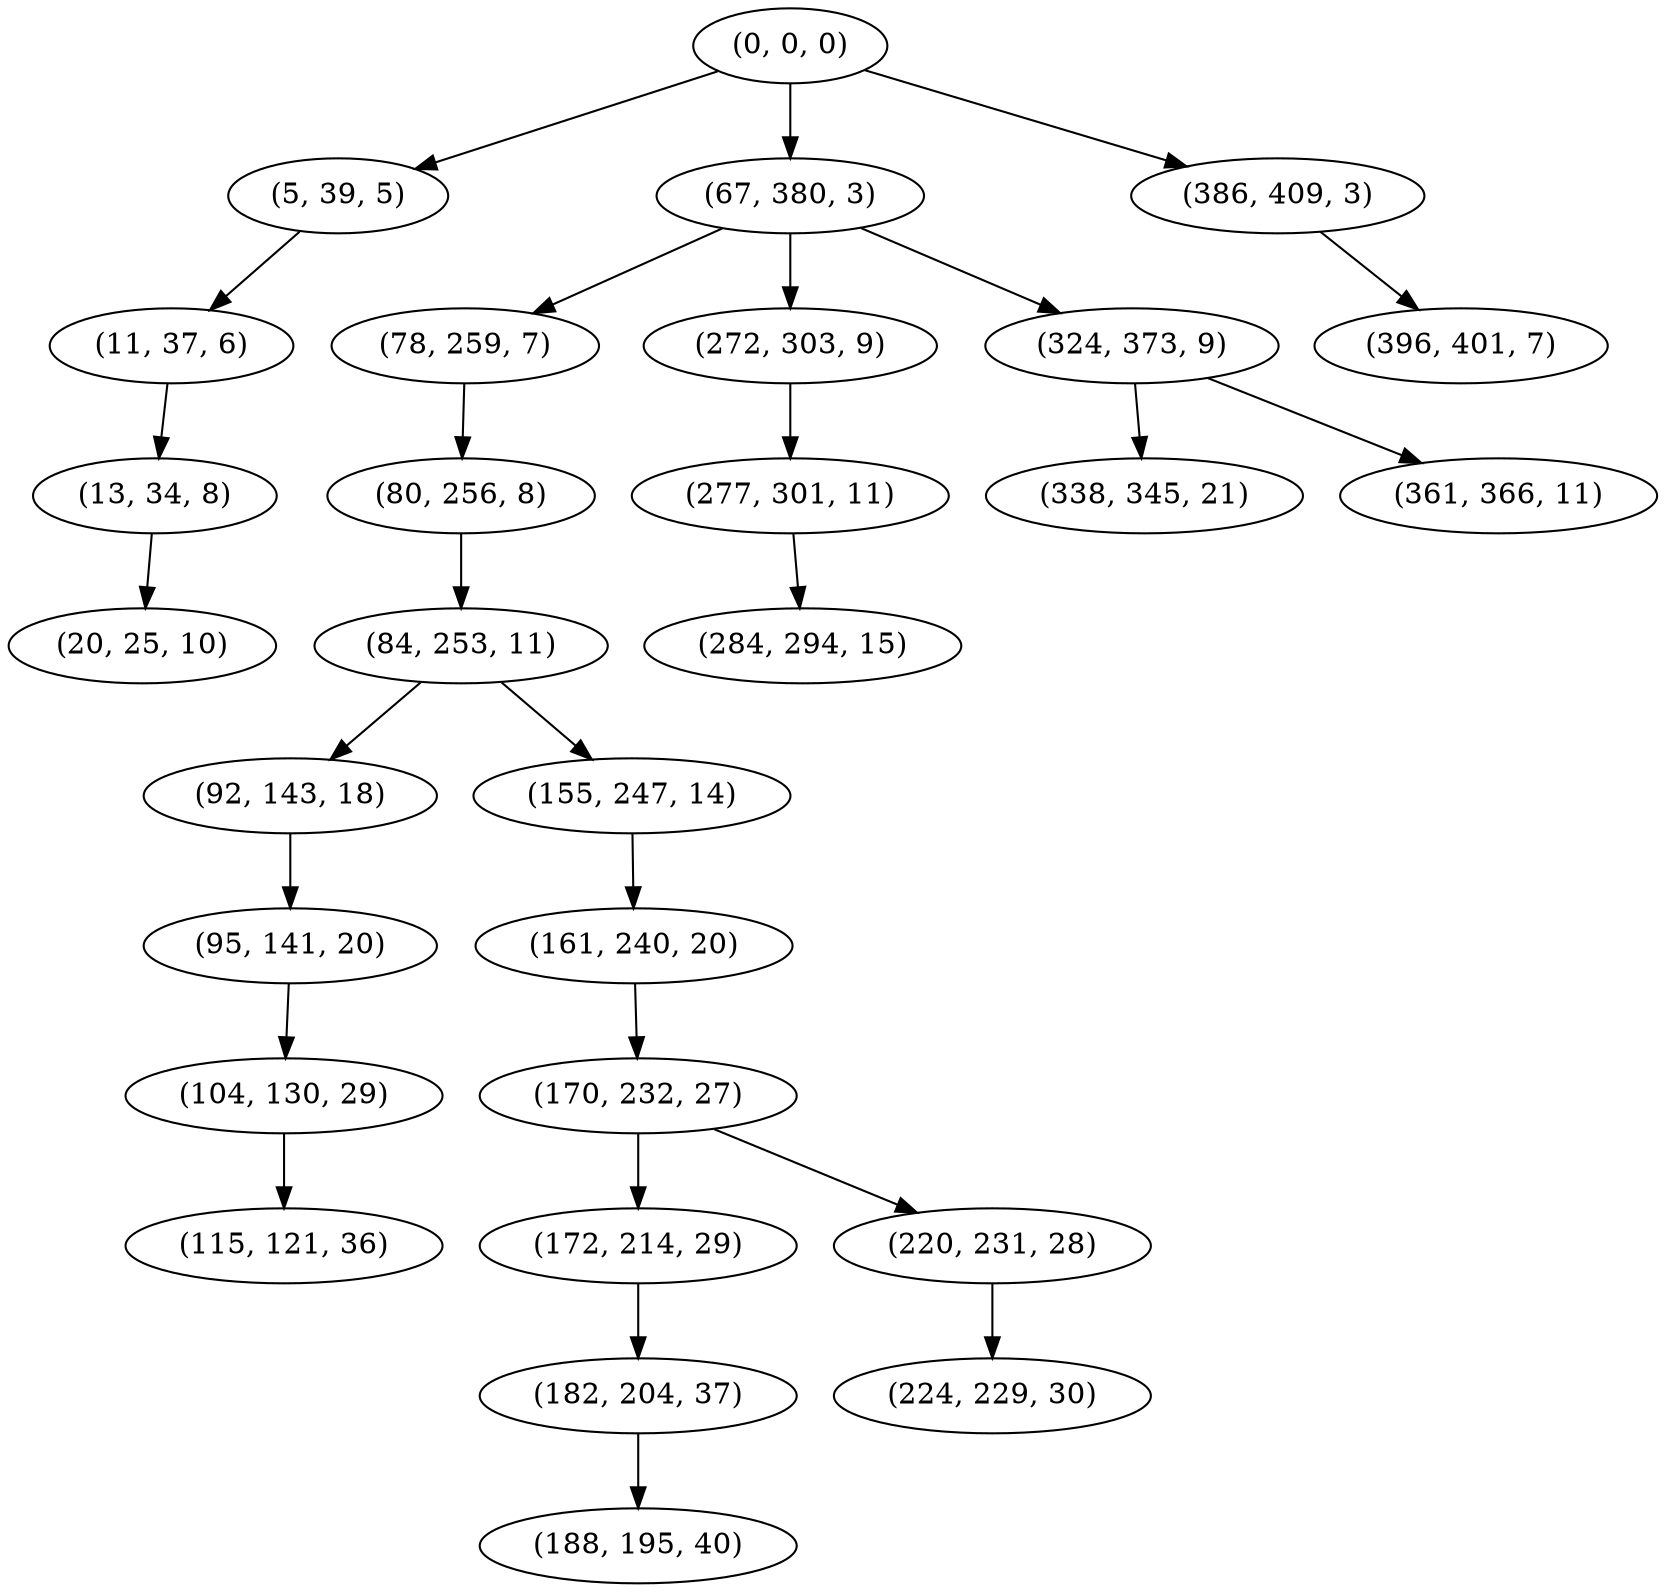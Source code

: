 digraph tree {
    "(0, 0, 0)";
    "(5, 39, 5)";
    "(11, 37, 6)";
    "(13, 34, 8)";
    "(20, 25, 10)";
    "(67, 380, 3)";
    "(78, 259, 7)";
    "(80, 256, 8)";
    "(84, 253, 11)";
    "(92, 143, 18)";
    "(95, 141, 20)";
    "(104, 130, 29)";
    "(115, 121, 36)";
    "(155, 247, 14)";
    "(161, 240, 20)";
    "(170, 232, 27)";
    "(172, 214, 29)";
    "(182, 204, 37)";
    "(188, 195, 40)";
    "(220, 231, 28)";
    "(224, 229, 30)";
    "(272, 303, 9)";
    "(277, 301, 11)";
    "(284, 294, 15)";
    "(324, 373, 9)";
    "(338, 345, 21)";
    "(361, 366, 11)";
    "(386, 409, 3)";
    "(396, 401, 7)";
    "(0, 0, 0)" -> "(5, 39, 5)";
    "(0, 0, 0)" -> "(67, 380, 3)";
    "(0, 0, 0)" -> "(386, 409, 3)";
    "(5, 39, 5)" -> "(11, 37, 6)";
    "(11, 37, 6)" -> "(13, 34, 8)";
    "(13, 34, 8)" -> "(20, 25, 10)";
    "(67, 380, 3)" -> "(78, 259, 7)";
    "(67, 380, 3)" -> "(272, 303, 9)";
    "(67, 380, 3)" -> "(324, 373, 9)";
    "(78, 259, 7)" -> "(80, 256, 8)";
    "(80, 256, 8)" -> "(84, 253, 11)";
    "(84, 253, 11)" -> "(92, 143, 18)";
    "(84, 253, 11)" -> "(155, 247, 14)";
    "(92, 143, 18)" -> "(95, 141, 20)";
    "(95, 141, 20)" -> "(104, 130, 29)";
    "(104, 130, 29)" -> "(115, 121, 36)";
    "(155, 247, 14)" -> "(161, 240, 20)";
    "(161, 240, 20)" -> "(170, 232, 27)";
    "(170, 232, 27)" -> "(172, 214, 29)";
    "(170, 232, 27)" -> "(220, 231, 28)";
    "(172, 214, 29)" -> "(182, 204, 37)";
    "(182, 204, 37)" -> "(188, 195, 40)";
    "(220, 231, 28)" -> "(224, 229, 30)";
    "(272, 303, 9)" -> "(277, 301, 11)";
    "(277, 301, 11)" -> "(284, 294, 15)";
    "(324, 373, 9)" -> "(338, 345, 21)";
    "(324, 373, 9)" -> "(361, 366, 11)";
    "(386, 409, 3)" -> "(396, 401, 7)";
}
